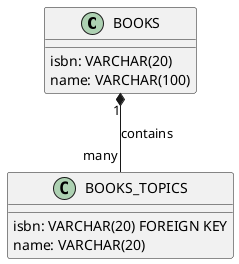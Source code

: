@startuml
class BOOKS {
  isbn: VARCHAR(20)
  name: VARCHAR(100)
}

class BOOKS_TOPICS {
    isbn: VARCHAR(20) FOREIGN KEY
    name: VARCHAR(20)
}

BOOKS  "1" *-- "many" BOOKS_TOPICS : contains
@enduml
